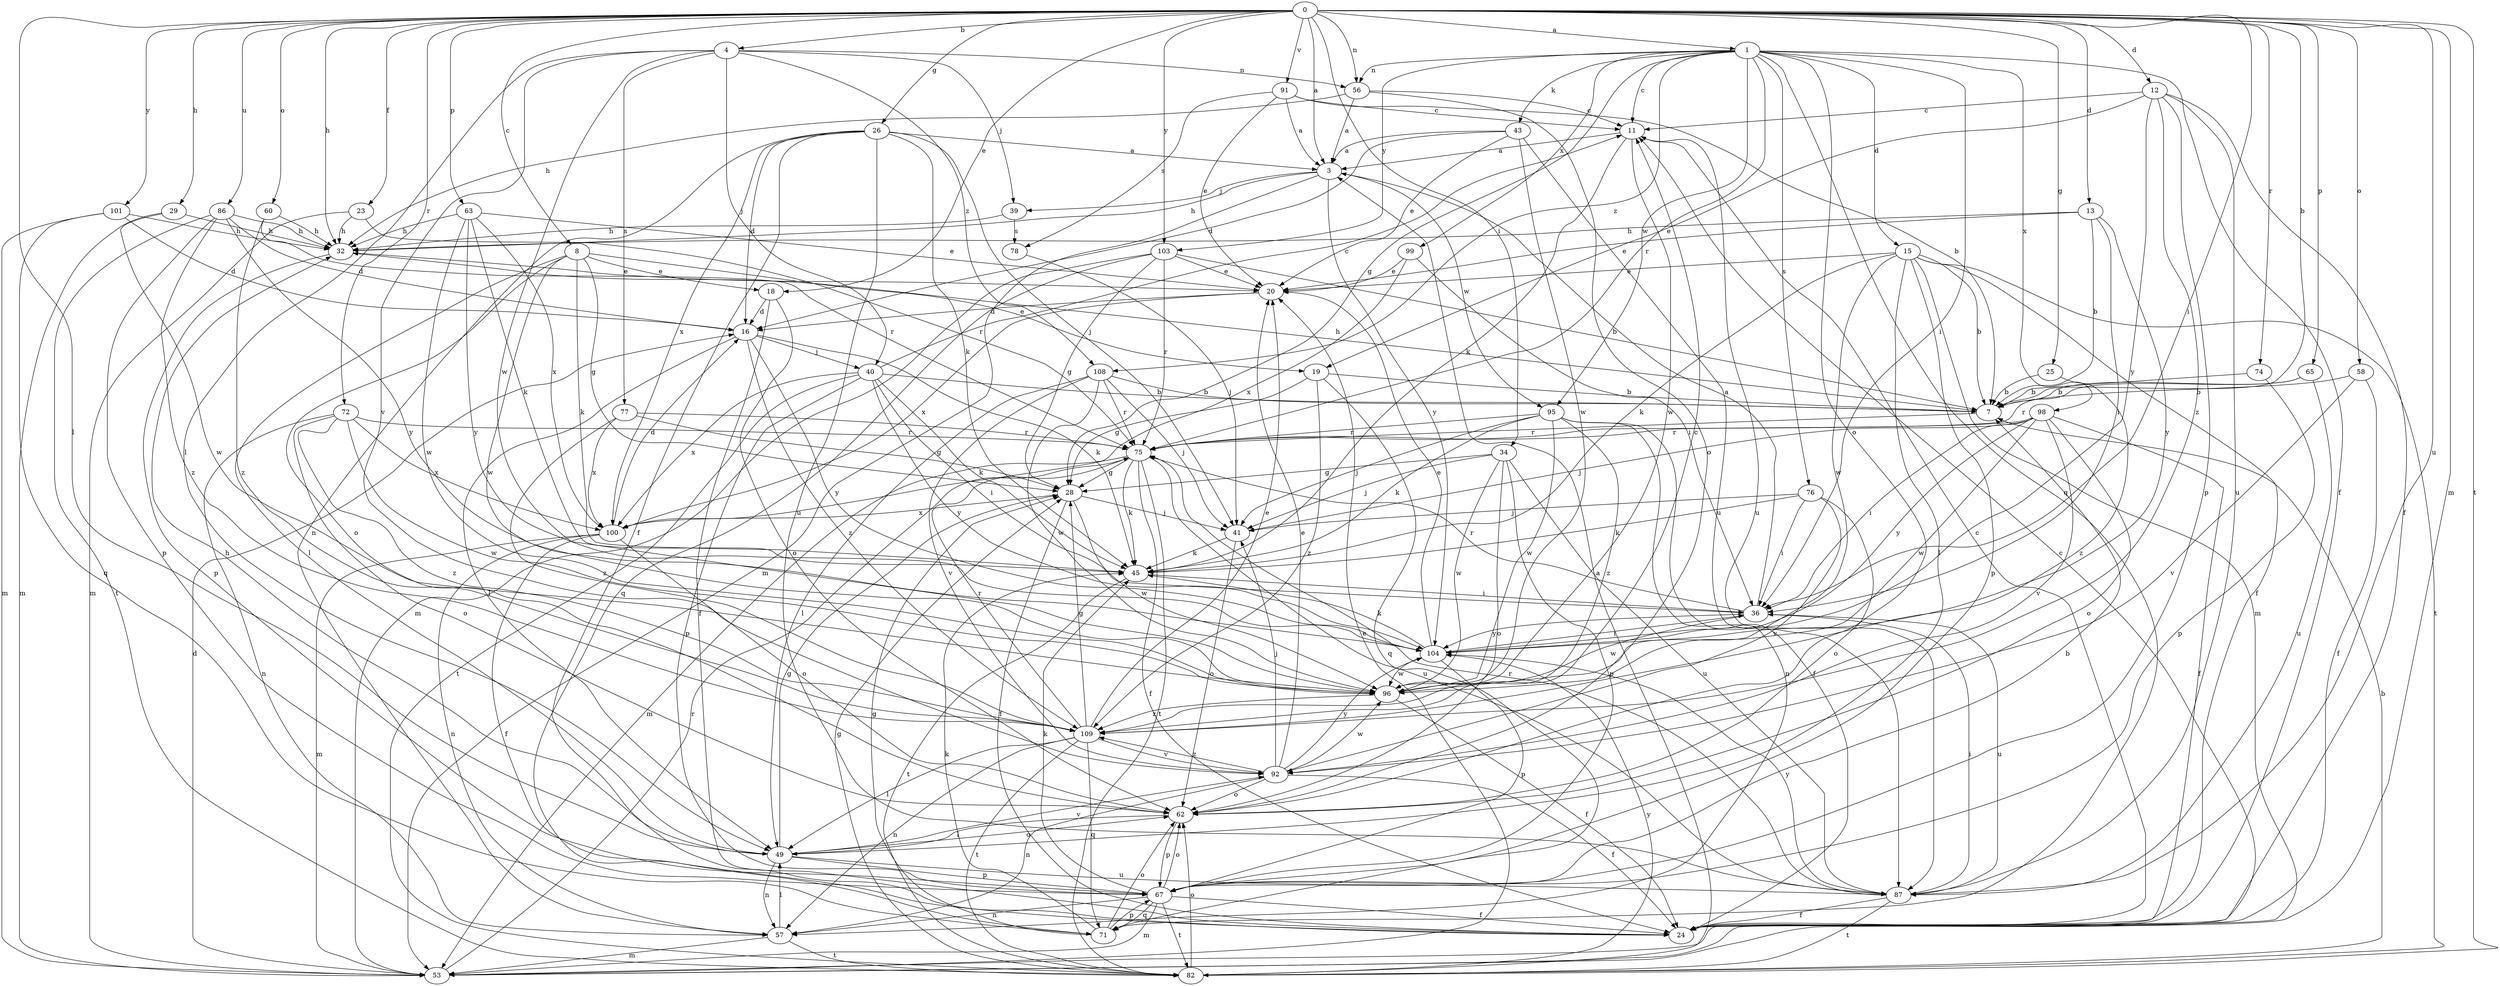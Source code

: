 strict digraph  {
0;
1;
3;
4;
7;
8;
11;
12;
13;
15;
16;
18;
19;
20;
23;
24;
25;
26;
28;
29;
32;
34;
36;
39;
40;
41;
43;
45;
49;
53;
56;
57;
58;
60;
62;
63;
65;
67;
71;
72;
74;
75;
76;
77;
78;
82;
86;
87;
91;
92;
95;
96;
98;
99;
100;
101;
103;
104;
108;
109;
0 -> 1  [label=a];
0 -> 3  [label=a];
0 -> 4  [label=b];
0 -> 7  [label=b];
0 -> 8  [label=c];
0 -> 12  [label=d];
0 -> 13  [label=d];
0 -> 18  [label=e];
0 -> 23  [label=f];
0 -> 25  [label=g];
0 -> 26  [label=g];
0 -> 29  [label=h];
0 -> 32  [label=h];
0 -> 34  [label=i];
0 -> 36  [label=i];
0 -> 49  [label=l];
0 -> 53  [label=m];
0 -> 56  [label=n];
0 -> 58  [label=o];
0 -> 60  [label=o];
0 -> 63  [label=p];
0 -> 65  [label=p];
0 -> 72  [label=r];
0 -> 74  [label=r];
0 -> 82  [label=t];
0 -> 86  [label=u];
0 -> 87  [label=u];
0 -> 91  [label=v];
0 -> 101  [label=y];
0 -> 103  [label=y];
1 -> 11  [label=c];
1 -> 15  [label=d];
1 -> 24  [label=f];
1 -> 28  [label=g];
1 -> 36  [label=i];
1 -> 43  [label=k];
1 -> 56  [label=n];
1 -> 62  [label=o];
1 -> 71  [label=q];
1 -> 75  [label=r];
1 -> 76  [label=s];
1 -> 95  [label=w];
1 -> 98  [label=x];
1 -> 99  [label=x];
1 -> 103  [label=y];
1 -> 108  [label=z];
3 -> 32  [label=h];
3 -> 39  [label=j];
3 -> 53  [label=m];
3 -> 95  [label=w];
3 -> 104  [label=y];
4 -> 39  [label=j];
4 -> 40  [label=j];
4 -> 49  [label=l];
4 -> 56  [label=n];
4 -> 77  [label=s];
4 -> 92  [label=v];
4 -> 96  [label=w];
4 -> 108  [label=z];
7 -> 32  [label=h];
7 -> 75  [label=r];
8 -> 18  [label=e];
8 -> 19  [label=e];
8 -> 28  [label=g];
8 -> 45  [label=k];
8 -> 49  [label=l];
8 -> 62  [label=o];
8 -> 96  [label=w];
11 -> 3  [label=a];
11 -> 45  [label=k];
11 -> 87  [label=u];
11 -> 96  [label=w];
12 -> 11  [label=c];
12 -> 19  [label=e];
12 -> 24  [label=f];
12 -> 67  [label=p];
12 -> 87  [label=u];
12 -> 104  [label=y];
12 -> 109  [label=z];
13 -> 7  [label=b];
13 -> 20  [label=e];
13 -> 32  [label=h];
13 -> 36  [label=i];
13 -> 104  [label=y];
15 -> 7  [label=b];
15 -> 20  [label=e];
15 -> 24  [label=f];
15 -> 45  [label=k];
15 -> 49  [label=l];
15 -> 53  [label=m];
15 -> 67  [label=p];
15 -> 82  [label=t];
15 -> 96  [label=w];
16 -> 40  [label=j];
16 -> 45  [label=k];
16 -> 49  [label=l];
16 -> 104  [label=y];
16 -> 109  [label=z];
18 -> 16  [label=d];
18 -> 24  [label=f];
18 -> 62  [label=o];
19 -> 7  [label=b];
19 -> 28  [label=g];
19 -> 71  [label=q];
19 -> 109  [label=z];
20 -> 16  [label=d];
20 -> 100  [label=x];
23 -> 32  [label=h];
23 -> 53  [label=m];
23 -> 75  [label=r];
24 -> 11  [label=c];
25 -> 7  [label=b];
25 -> 109  [label=z];
26 -> 3  [label=a];
26 -> 16  [label=d];
26 -> 24  [label=f];
26 -> 41  [label=j];
26 -> 45  [label=k];
26 -> 57  [label=n];
26 -> 87  [label=u];
26 -> 100  [label=x];
28 -> 24  [label=f];
28 -> 41  [label=j];
28 -> 96  [label=w];
28 -> 100  [label=x];
29 -> 32  [label=h];
29 -> 53  [label=m];
29 -> 96  [label=w];
32 -> 20  [label=e];
32 -> 67  [label=p];
34 -> 28  [label=g];
34 -> 41  [label=j];
34 -> 62  [label=o];
34 -> 67  [label=p];
34 -> 87  [label=u];
34 -> 96  [label=w];
36 -> 3  [label=a];
36 -> 75  [label=r];
36 -> 87  [label=u];
36 -> 96  [label=w];
36 -> 104  [label=y];
39 -> 32  [label=h];
39 -> 78  [label=s];
40 -> 7  [label=b];
40 -> 11  [label=c];
40 -> 36  [label=i];
40 -> 45  [label=k];
40 -> 67  [label=p];
40 -> 82  [label=t];
40 -> 100  [label=x];
40 -> 104  [label=y];
41 -> 45  [label=k];
41 -> 62  [label=o];
43 -> 3  [label=a];
43 -> 16  [label=d];
43 -> 20  [label=e];
43 -> 87  [label=u];
43 -> 96  [label=w];
45 -> 36  [label=i];
45 -> 82  [label=t];
49 -> 28  [label=g];
49 -> 32  [label=h];
49 -> 57  [label=n];
49 -> 62  [label=o];
49 -> 67  [label=p];
49 -> 87  [label=u];
49 -> 92  [label=v];
53 -> 11  [label=c];
53 -> 16  [label=d];
53 -> 20  [label=e];
53 -> 75  [label=r];
56 -> 3  [label=a];
56 -> 11  [label=c];
56 -> 32  [label=h];
56 -> 62  [label=o];
57 -> 49  [label=l];
57 -> 53  [label=m];
57 -> 82  [label=t];
58 -> 7  [label=b];
58 -> 24  [label=f];
58 -> 92  [label=v];
60 -> 32  [label=h];
60 -> 75  [label=r];
60 -> 109  [label=z];
62 -> 49  [label=l];
62 -> 67  [label=p];
63 -> 20  [label=e];
63 -> 32  [label=h];
63 -> 45  [label=k];
63 -> 96  [label=w];
63 -> 100  [label=x];
63 -> 104  [label=y];
65 -> 7  [label=b];
65 -> 75  [label=r];
65 -> 87  [label=u];
67 -> 7  [label=b];
67 -> 24  [label=f];
67 -> 45  [label=k];
67 -> 53  [label=m];
67 -> 57  [label=n];
67 -> 62  [label=o];
67 -> 71  [label=q];
67 -> 82  [label=t];
71 -> 28  [label=g];
71 -> 45  [label=k];
71 -> 62  [label=o];
71 -> 67  [label=p];
72 -> 57  [label=n];
72 -> 62  [label=o];
72 -> 75  [label=r];
72 -> 96  [label=w];
72 -> 100  [label=x];
72 -> 109  [label=z];
74 -> 7  [label=b];
74 -> 67  [label=p];
75 -> 24  [label=f];
75 -> 28  [label=g];
75 -> 45  [label=k];
75 -> 53  [label=m];
75 -> 82  [label=t];
75 -> 87  [label=u];
76 -> 36  [label=i];
76 -> 41  [label=j];
76 -> 45  [label=k];
76 -> 62  [label=o];
76 -> 92  [label=v];
77 -> 28  [label=g];
77 -> 75  [label=r];
77 -> 100  [label=x];
77 -> 109  [label=z];
78 -> 41  [label=j];
82 -> 3  [label=a];
82 -> 7  [label=b];
82 -> 28  [label=g];
82 -> 62  [label=o];
82 -> 104  [label=y];
86 -> 16  [label=d];
86 -> 32  [label=h];
86 -> 67  [label=p];
86 -> 82  [label=t];
86 -> 104  [label=y];
86 -> 109  [label=z];
87 -> 24  [label=f];
87 -> 36  [label=i];
87 -> 75  [label=r];
87 -> 82  [label=t];
87 -> 104  [label=y];
91 -> 3  [label=a];
91 -> 7  [label=b];
91 -> 11  [label=c];
91 -> 20  [label=e];
91 -> 78  [label=s];
92 -> 20  [label=e];
92 -> 24  [label=f];
92 -> 41  [label=j];
92 -> 57  [label=n];
92 -> 62  [label=o];
92 -> 96  [label=w];
92 -> 104  [label=y];
92 -> 109  [label=z];
95 -> 24  [label=f];
95 -> 41  [label=j];
95 -> 45  [label=k];
95 -> 57  [label=n];
95 -> 75  [label=r];
95 -> 96  [label=w];
95 -> 109  [label=z];
96 -> 24  [label=f];
96 -> 109  [label=z];
98 -> 24  [label=f];
98 -> 36  [label=i];
98 -> 41  [label=j];
98 -> 62  [label=o];
98 -> 75  [label=r];
98 -> 92  [label=v];
98 -> 96  [label=w];
98 -> 104  [label=y];
99 -> 20  [label=e];
99 -> 36  [label=i];
99 -> 100  [label=x];
100 -> 16  [label=d];
100 -> 24  [label=f];
100 -> 53  [label=m];
100 -> 57  [label=n];
100 -> 62  [label=o];
101 -> 16  [label=d];
101 -> 32  [label=h];
101 -> 53  [label=m];
101 -> 71  [label=q];
103 -> 7  [label=b];
103 -> 20  [label=e];
103 -> 28  [label=g];
103 -> 53  [label=m];
103 -> 71  [label=q];
103 -> 75  [label=r];
104 -> 20  [label=e];
104 -> 36  [label=i];
104 -> 45  [label=k];
104 -> 67  [label=p];
104 -> 96  [label=w];
108 -> 7  [label=b];
108 -> 41  [label=j];
108 -> 49  [label=l];
108 -> 75  [label=r];
108 -> 92  [label=v];
108 -> 96  [label=w];
109 -> 11  [label=c];
109 -> 20  [label=e];
109 -> 28  [label=g];
109 -> 49  [label=l];
109 -> 57  [label=n];
109 -> 71  [label=q];
109 -> 75  [label=r];
109 -> 82  [label=t];
109 -> 92  [label=v];
}
